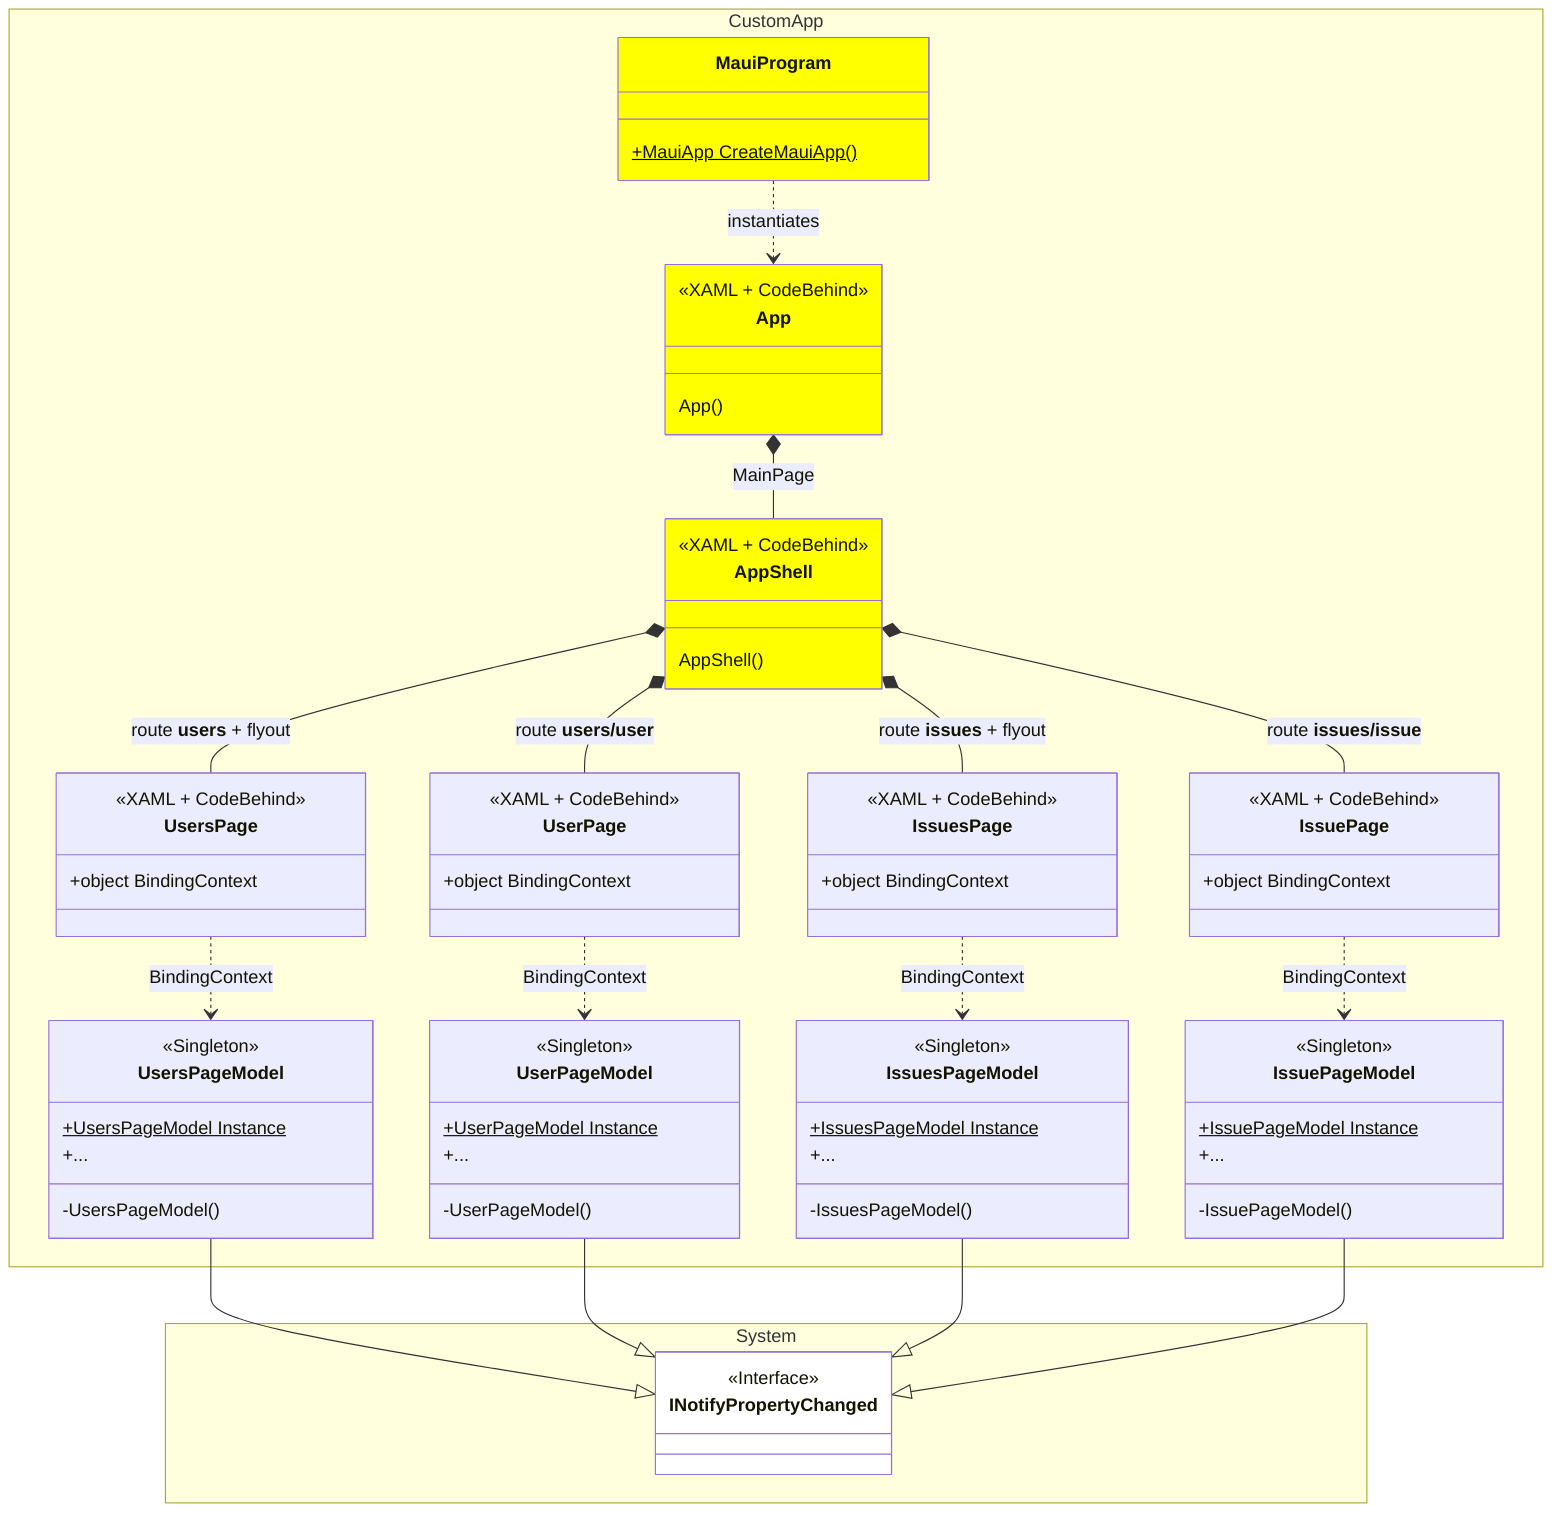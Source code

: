 classDiagram
        
    namespace CustomApp {
        class MauiProgram {
            +MauiApp CreateMauiApp()$
        }
        class App {
            <<XAML + CodeBehind>>
            App()
        }
        class AppShell {
            <<XAML + CodeBehind>>
            AppShell()
        }

        class UsersPage {
            <<XAML + CodeBehind>>
            +object BindingContext
        }
        class UserPage {
            <<XAML + CodeBehind>>
            +object BindingContext
        }
        class IssuesPage {
            <<XAML + CodeBehind>>
            +object BindingContext
        }
        class IssuePage {
            <<XAML + CodeBehind>>
            +object BindingContext
        }

        class UsersPageModel {
            <<Singleton>>
            +UsersPageModel Instance$
            +...
            -UsersPageModel()
        }
        class UserPageModel {
            <<Singleton>>
            +UserPageModel Instance$
            +...
            -UserPageModel()
        }
        class IssuesPageModel {
            <<Singleton>>
            +IssuesPageModel Instance$
            +...
            -IssuesPageModel()
        }
        class IssuePageModel {
            <<Singleton>>
            +IssuePageModel Instance$
            +...
            -IssuePageModel()
        }
    }

    namespace System {
        class INotifyPropertyChanged {
            <<Interface>>
        }
    }

    MauiProgram ..> App : instantiates

    App *-- AppShell : MainPage

    AppShell *-- UsersPage : route <b>users</b> + flyout
    AppShell *-- UserPage : route <b>users/user</b>
    AppShell *-- IssuesPage : route <b>issues</b> + flyout
    AppShell *-- IssuePage : route <b>issues/issue</b>

    UsersPage ..> UsersPageModel : BindingContext
    UserPage ..> UserPageModel : BindingContext
    IssuesPage ..> IssuesPageModel : BindingContext
    IssuePage ..> IssuePageModel : BindingContext

    UsersPageModel --|> INotifyPropertyChanged
    UserPageModel --|> INotifyPropertyChanged
    IssuesPageModel --|> INotifyPropertyChanged
    IssuePageModel --|> INotifyPropertyChanged

    style INotifyPropertyChanged fill:white

    style MauiProgram fill:yellow
    style App fill:yellow
    style AppShell fill:yellow